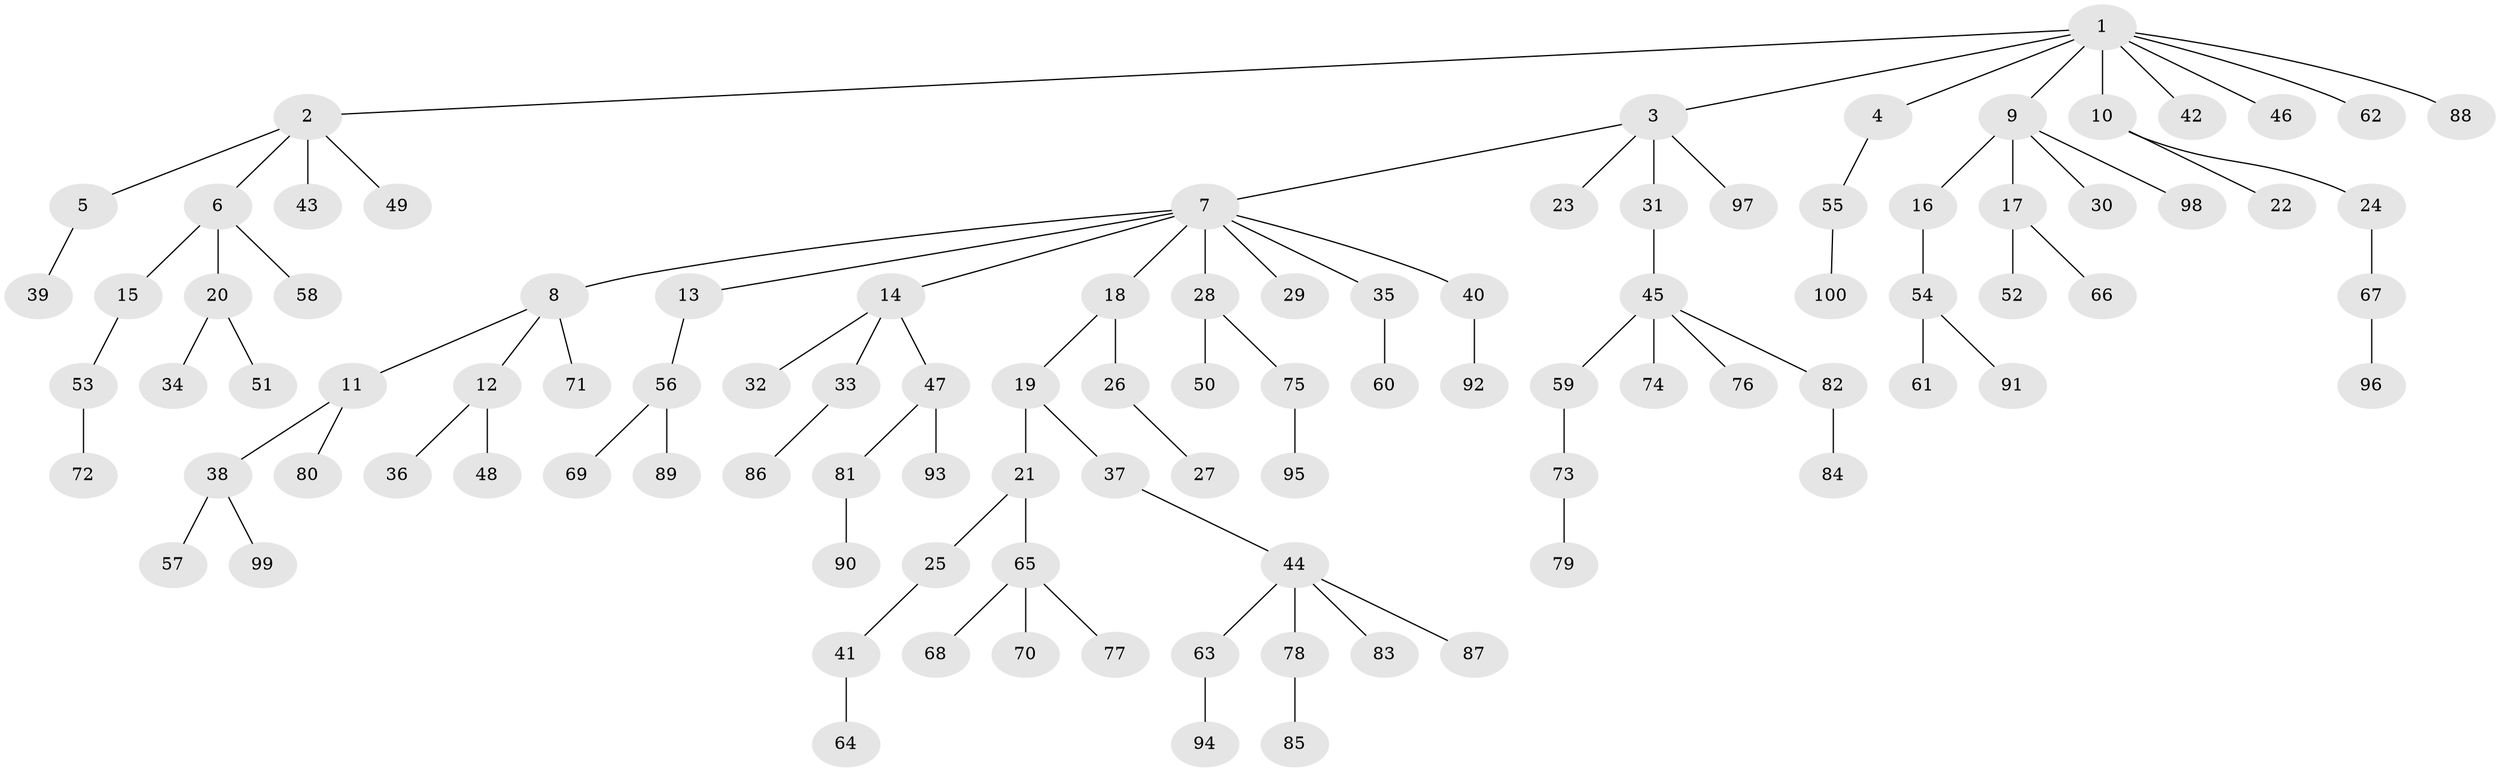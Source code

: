 // Generated by graph-tools (version 1.1) at 2025/11/02/21/25 10:11:10]
// undirected, 100 vertices, 99 edges
graph export_dot {
graph [start="1"]
  node [color=gray90,style=filled];
  1;
  2;
  3;
  4;
  5;
  6;
  7;
  8;
  9;
  10;
  11;
  12;
  13;
  14;
  15;
  16;
  17;
  18;
  19;
  20;
  21;
  22;
  23;
  24;
  25;
  26;
  27;
  28;
  29;
  30;
  31;
  32;
  33;
  34;
  35;
  36;
  37;
  38;
  39;
  40;
  41;
  42;
  43;
  44;
  45;
  46;
  47;
  48;
  49;
  50;
  51;
  52;
  53;
  54;
  55;
  56;
  57;
  58;
  59;
  60;
  61;
  62;
  63;
  64;
  65;
  66;
  67;
  68;
  69;
  70;
  71;
  72;
  73;
  74;
  75;
  76;
  77;
  78;
  79;
  80;
  81;
  82;
  83;
  84;
  85;
  86;
  87;
  88;
  89;
  90;
  91;
  92;
  93;
  94;
  95;
  96;
  97;
  98;
  99;
  100;
  1 -- 2;
  1 -- 3;
  1 -- 4;
  1 -- 9;
  1 -- 10;
  1 -- 42;
  1 -- 46;
  1 -- 62;
  1 -- 88;
  2 -- 5;
  2 -- 6;
  2 -- 43;
  2 -- 49;
  3 -- 7;
  3 -- 23;
  3 -- 31;
  3 -- 97;
  4 -- 55;
  5 -- 39;
  6 -- 15;
  6 -- 20;
  6 -- 58;
  7 -- 8;
  7 -- 13;
  7 -- 14;
  7 -- 18;
  7 -- 28;
  7 -- 29;
  7 -- 35;
  7 -- 40;
  8 -- 11;
  8 -- 12;
  8 -- 71;
  9 -- 16;
  9 -- 17;
  9 -- 30;
  9 -- 98;
  10 -- 22;
  10 -- 24;
  11 -- 38;
  11 -- 80;
  12 -- 36;
  12 -- 48;
  13 -- 56;
  14 -- 32;
  14 -- 33;
  14 -- 47;
  15 -- 53;
  16 -- 54;
  17 -- 52;
  17 -- 66;
  18 -- 19;
  18 -- 26;
  19 -- 21;
  19 -- 37;
  20 -- 34;
  20 -- 51;
  21 -- 25;
  21 -- 65;
  24 -- 67;
  25 -- 41;
  26 -- 27;
  28 -- 50;
  28 -- 75;
  31 -- 45;
  33 -- 86;
  35 -- 60;
  37 -- 44;
  38 -- 57;
  38 -- 99;
  40 -- 92;
  41 -- 64;
  44 -- 63;
  44 -- 78;
  44 -- 83;
  44 -- 87;
  45 -- 59;
  45 -- 74;
  45 -- 76;
  45 -- 82;
  47 -- 81;
  47 -- 93;
  53 -- 72;
  54 -- 61;
  54 -- 91;
  55 -- 100;
  56 -- 69;
  56 -- 89;
  59 -- 73;
  63 -- 94;
  65 -- 68;
  65 -- 70;
  65 -- 77;
  67 -- 96;
  73 -- 79;
  75 -- 95;
  78 -- 85;
  81 -- 90;
  82 -- 84;
}
